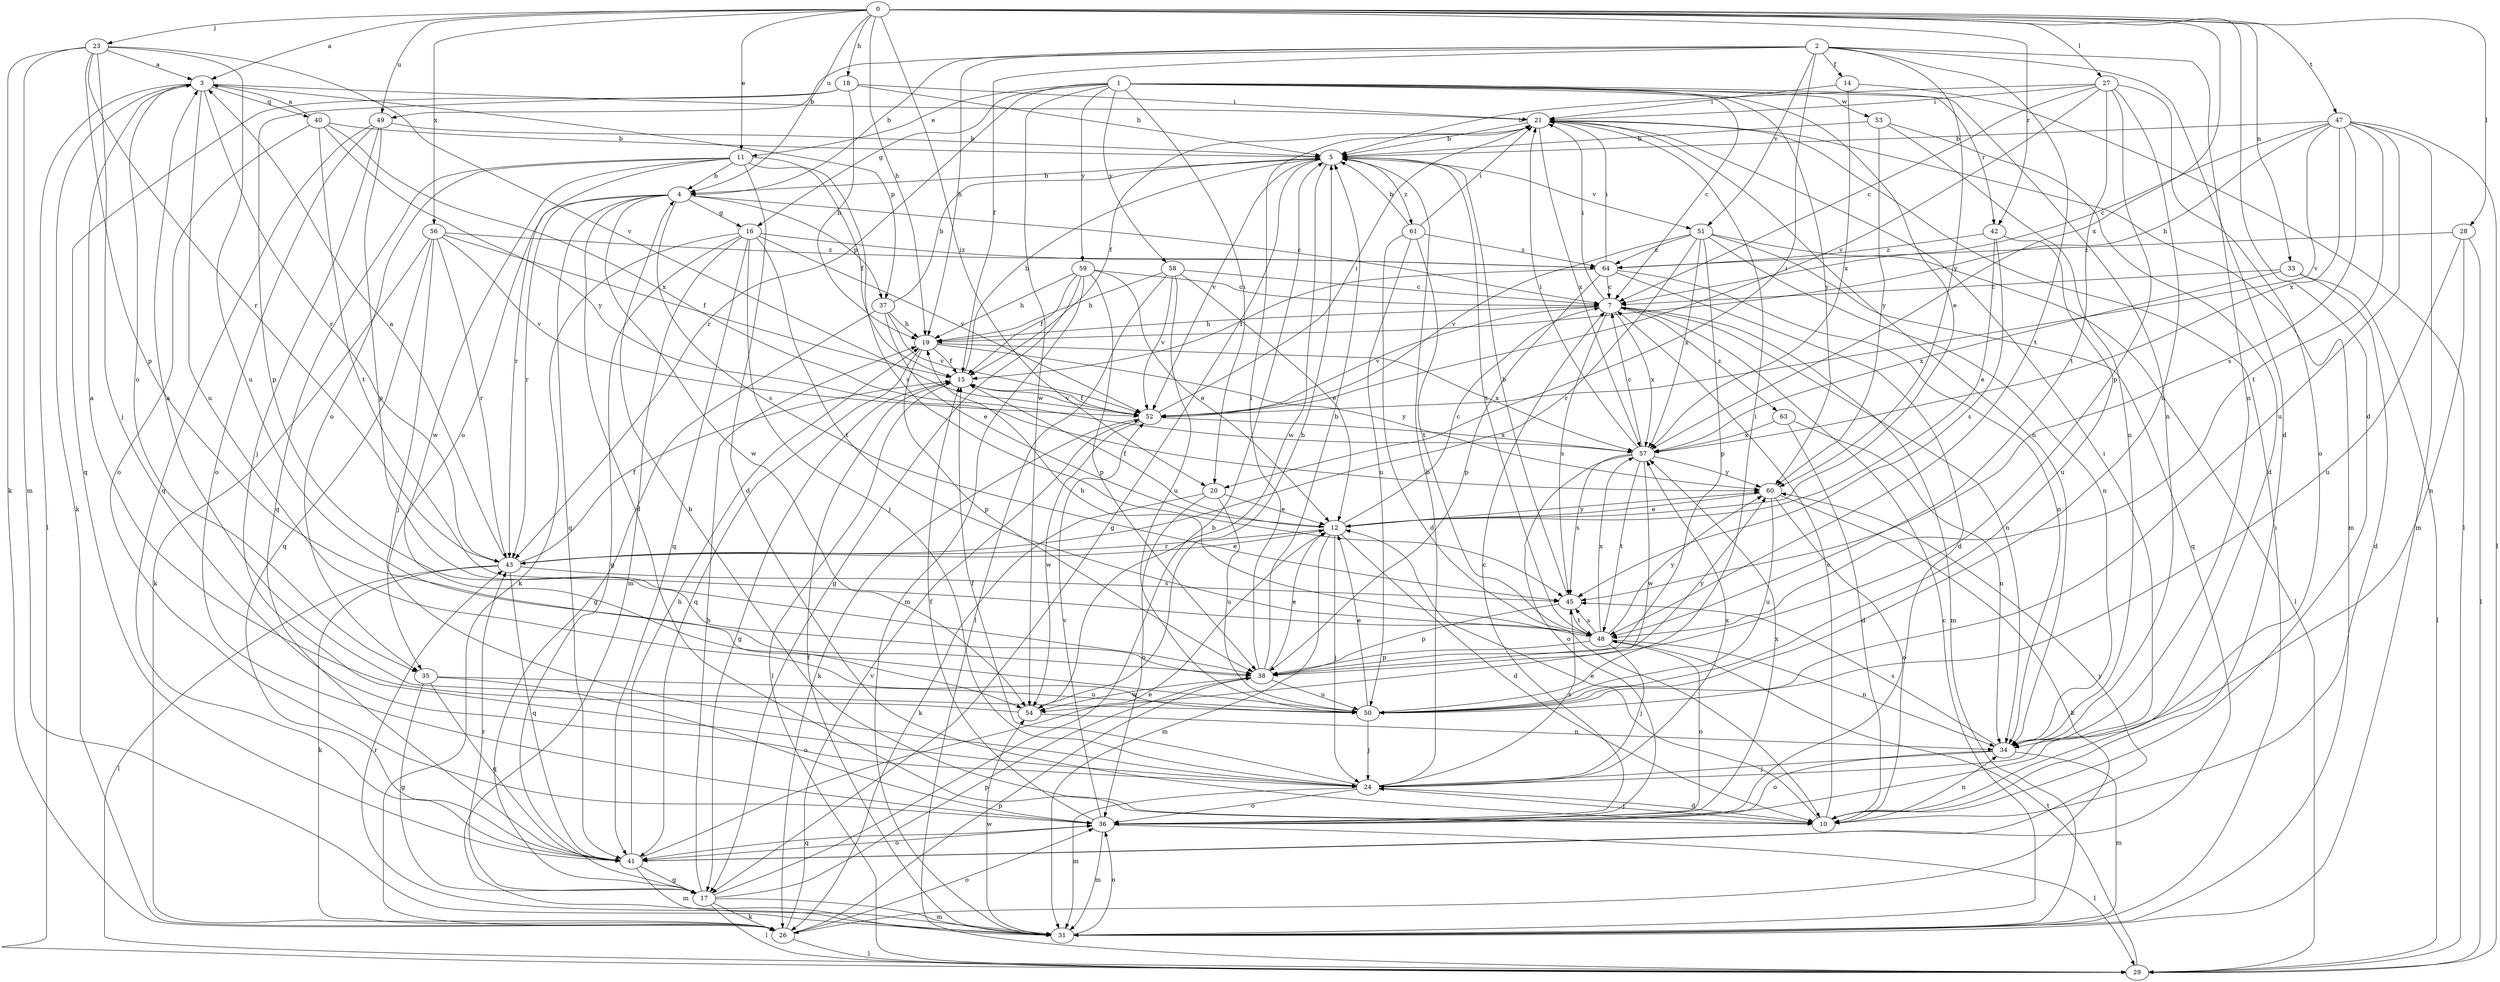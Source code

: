 strict digraph  {
0;
1;
2;
3;
4;
5;
7;
10;
11;
12;
14;
15;
16;
17;
18;
19;
20;
21;
23;
24;
26;
27;
28;
29;
31;
33;
34;
35;
36;
37;
38;
40;
41;
42;
43;
45;
47;
48;
49;
50;
51;
52;
53;
54;
56;
57;
58;
59;
60;
61;
63;
64;
0 -> 3  [label=a];
0 -> 4  [label=b];
0 -> 10  [label=d];
0 -> 11  [label=e];
0 -> 18  [label=h];
0 -> 19  [label=h];
0 -> 20  [label=i];
0 -> 23  [label=j];
0 -> 27  [label=l];
0 -> 28  [label=l];
0 -> 33  [label=n];
0 -> 42  [label=r];
0 -> 47  [label=t];
0 -> 49  [label=u];
0 -> 56  [label=x];
0 -> 57  [label=x];
1 -> 7  [label=c];
1 -> 11  [label=e];
1 -> 12  [label=e];
1 -> 16  [label=g];
1 -> 20  [label=i];
1 -> 34  [label=n];
1 -> 42  [label=r];
1 -> 43  [label=r];
1 -> 53  [label=w];
1 -> 54  [label=w];
1 -> 58  [label=y];
1 -> 59  [label=y];
1 -> 60  [label=y];
2 -> 4  [label=b];
2 -> 10  [label=d];
2 -> 14  [label=f];
2 -> 15  [label=f];
2 -> 19  [label=h];
2 -> 20  [label=i];
2 -> 34  [label=n];
2 -> 48  [label=t];
2 -> 49  [label=u];
2 -> 51  [label=v];
2 -> 60  [label=y];
3 -> 21  [label=i];
3 -> 26  [label=k];
3 -> 29  [label=l];
3 -> 35  [label=o];
3 -> 37  [label=p];
3 -> 40  [label=q];
3 -> 43  [label=r];
3 -> 50  [label=u];
4 -> 7  [label=c];
4 -> 10  [label=d];
4 -> 16  [label=g];
4 -> 35  [label=o];
4 -> 37  [label=p];
4 -> 41  [label=q];
4 -> 43  [label=r];
4 -> 45  [label=s];
4 -> 54  [label=w];
5 -> 4  [label=b];
5 -> 17  [label=g];
5 -> 48  [label=t];
5 -> 51  [label=v];
5 -> 52  [label=v];
5 -> 54  [label=w];
5 -> 61  [label=z];
7 -> 19  [label=h];
7 -> 21  [label=i];
7 -> 31  [label=m];
7 -> 34  [label=n];
7 -> 45  [label=s];
7 -> 52  [label=v];
7 -> 57  [label=x];
7 -> 63  [label=z];
10 -> 4  [label=b];
10 -> 7  [label=c];
10 -> 12  [label=e];
10 -> 24  [label=j];
10 -> 34  [label=n];
11 -> 4  [label=b];
11 -> 10  [label=d];
11 -> 15  [label=f];
11 -> 35  [label=o];
11 -> 41  [label=q];
11 -> 43  [label=r];
11 -> 45  [label=s];
11 -> 54  [label=w];
12 -> 7  [label=c];
12 -> 10  [label=d];
12 -> 15  [label=f];
12 -> 24  [label=j];
12 -> 31  [label=m];
12 -> 43  [label=r];
12 -> 60  [label=y];
14 -> 21  [label=i];
14 -> 29  [label=l];
14 -> 57  [label=x];
15 -> 5  [label=b];
15 -> 17  [label=g];
15 -> 29  [label=l];
15 -> 52  [label=v];
16 -> 17  [label=g];
16 -> 24  [label=j];
16 -> 26  [label=k];
16 -> 31  [label=m];
16 -> 41  [label=q];
16 -> 48  [label=t];
16 -> 52  [label=v];
16 -> 64  [label=z];
17 -> 5  [label=b];
17 -> 19  [label=h];
17 -> 26  [label=k];
17 -> 29  [label=l];
17 -> 31  [label=m];
17 -> 38  [label=p];
17 -> 43  [label=r];
18 -> 5  [label=b];
18 -> 19  [label=h];
18 -> 21  [label=i];
18 -> 38  [label=p];
18 -> 41  [label=q];
19 -> 15  [label=f];
19 -> 38  [label=p];
19 -> 41  [label=q];
19 -> 57  [label=x];
19 -> 60  [label=y];
20 -> 12  [label=e];
20 -> 26  [label=k];
20 -> 36  [label=o];
20 -> 50  [label=u];
21 -> 5  [label=b];
21 -> 15  [label=f];
21 -> 31  [label=m];
21 -> 34  [label=n];
21 -> 57  [label=x];
23 -> 3  [label=a];
23 -> 24  [label=j];
23 -> 26  [label=k];
23 -> 31  [label=m];
23 -> 38  [label=p];
23 -> 43  [label=r];
23 -> 50  [label=u];
23 -> 52  [label=v];
24 -> 5  [label=b];
24 -> 10  [label=d];
24 -> 15  [label=f];
24 -> 21  [label=i];
24 -> 31  [label=m];
24 -> 36  [label=o];
24 -> 45  [label=s];
24 -> 57  [label=x];
26 -> 29  [label=l];
26 -> 36  [label=o];
26 -> 38  [label=p];
26 -> 52  [label=v];
27 -> 5  [label=b];
27 -> 7  [label=c];
27 -> 21  [label=i];
27 -> 36  [label=o];
27 -> 38  [label=p];
27 -> 48  [label=t];
27 -> 50  [label=u];
27 -> 52  [label=v];
28 -> 29  [label=l];
28 -> 34  [label=n];
28 -> 50  [label=u];
28 -> 64  [label=z];
29 -> 48  [label=t];
31 -> 7  [label=c];
31 -> 15  [label=f];
31 -> 21  [label=i];
31 -> 36  [label=o];
31 -> 43  [label=r];
31 -> 54  [label=w];
33 -> 7  [label=c];
33 -> 10  [label=d];
33 -> 29  [label=l];
33 -> 57  [label=x];
34 -> 24  [label=j];
34 -> 31  [label=m];
34 -> 36  [label=o];
34 -> 45  [label=s];
35 -> 17  [label=g];
35 -> 36  [label=o];
35 -> 41  [label=q];
35 -> 50  [label=u];
36 -> 7  [label=c];
36 -> 15  [label=f];
36 -> 29  [label=l];
36 -> 31  [label=m];
36 -> 41  [label=q];
36 -> 52  [label=v];
36 -> 57  [label=x];
37 -> 5  [label=b];
37 -> 12  [label=e];
37 -> 17  [label=g];
37 -> 19  [label=h];
37 -> 52  [label=v];
38 -> 5  [label=b];
38 -> 12  [label=e];
38 -> 21  [label=i];
38 -> 50  [label=u];
38 -> 54  [label=w];
38 -> 60  [label=y];
40 -> 3  [label=a];
40 -> 5  [label=b];
40 -> 36  [label=o];
40 -> 48  [label=t];
40 -> 57  [label=x];
40 -> 60  [label=y];
41 -> 12  [label=e];
41 -> 17  [label=g];
41 -> 19  [label=h];
41 -> 31  [label=m];
41 -> 36  [label=o];
41 -> 60  [label=y];
42 -> 12  [label=e];
42 -> 45  [label=s];
42 -> 50  [label=u];
42 -> 64  [label=z];
43 -> 3  [label=a];
43 -> 12  [label=e];
43 -> 15  [label=f];
43 -> 26  [label=k];
43 -> 29  [label=l];
43 -> 41  [label=q];
43 -> 45  [label=s];
45 -> 5  [label=b];
45 -> 38  [label=p];
45 -> 48  [label=t];
47 -> 5  [label=b];
47 -> 7  [label=c];
47 -> 19  [label=h];
47 -> 29  [label=l];
47 -> 31  [label=m];
47 -> 45  [label=s];
47 -> 48  [label=t];
47 -> 50  [label=u];
47 -> 52  [label=v];
47 -> 57  [label=x];
48 -> 19  [label=h];
48 -> 24  [label=j];
48 -> 34  [label=n];
48 -> 36  [label=o];
48 -> 38  [label=p];
48 -> 45  [label=s];
48 -> 57  [label=x];
48 -> 60  [label=y];
49 -> 5  [label=b];
49 -> 24  [label=j];
49 -> 36  [label=o];
49 -> 38  [label=p];
49 -> 41  [label=q];
50 -> 3  [label=a];
50 -> 12  [label=e];
50 -> 21  [label=i];
50 -> 24  [label=j];
51 -> 29  [label=l];
51 -> 34  [label=n];
51 -> 38  [label=p];
51 -> 41  [label=q];
51 -> 43  [label=r];
51 -> 52  [label=v];
51 -> 57  [label=x];
51 -> 64  [label=z];
52 -> 15  [label=f];
52 -> 21  [label=i];
52 -> 26  [label=k];
52 -> 54  [label=w];
52 -> 57  [label=x];
53 -> 5  [label=b];
53 -> 10  [label=d];
53 -> 34  [label=n];
53 -> 60  [label=y];
54 -> 3  [label=a];
54 -> 5  [label=b];
54 -> 34  [label=n];
56 -> 15  [label=f];
56 -> 24  [label=j];
56 -> 26  [label=k];
56 -> 41  [label=q];
56 -> 43  [label=r];
56 -> 52  [label=v];
56 -> 64  [label=z];
57 -> 7  [label=c];
57 -> 21  [label=i];
57 -> 36  [label=o];
57 -> 45  [label=s];
57 -> 48  [label=t];
57 -> 54  [label=w];
57 -> 60  [label=y];
58 -> 7  [label=c];
58 -> 12  [label=e];
58 -> 19  [label=h];
58 -> 29  [label=l];
58 -> 50  [label=u];
58 -> 52  [label=v];
59 -> 7  [label=c];
59 -> 12  [label=e];
59 -> 15  [label=f];
59 -> 17  [label=g];
59 -> 19  [label=h];
59 -> 31  [label=m];
59 -> 38  [label=p];
60 -> 12  [label=e];
60 -> 26  [label=k];
60 -> 36  [label=o];
60 -> 50  [label=u];
61 -> 5  [label=b];
61 -> 10  [label=d];
61 -> 21  [label=i];
61 -> 48  [label=t];
61 -> 50  [label=u];
61 -> 64  [label=z];
63 -> 10  [label=d];
63 -> 34  [label=n];
63 -> 57  [label=x];
64 -> 7  [label=c];
64 -> 10  [label=d];
64 -> 15  [label=f];
64 -> 21  [label=i];
64 -> 34  [label=n];
64 -> 38  [label=p];
}
